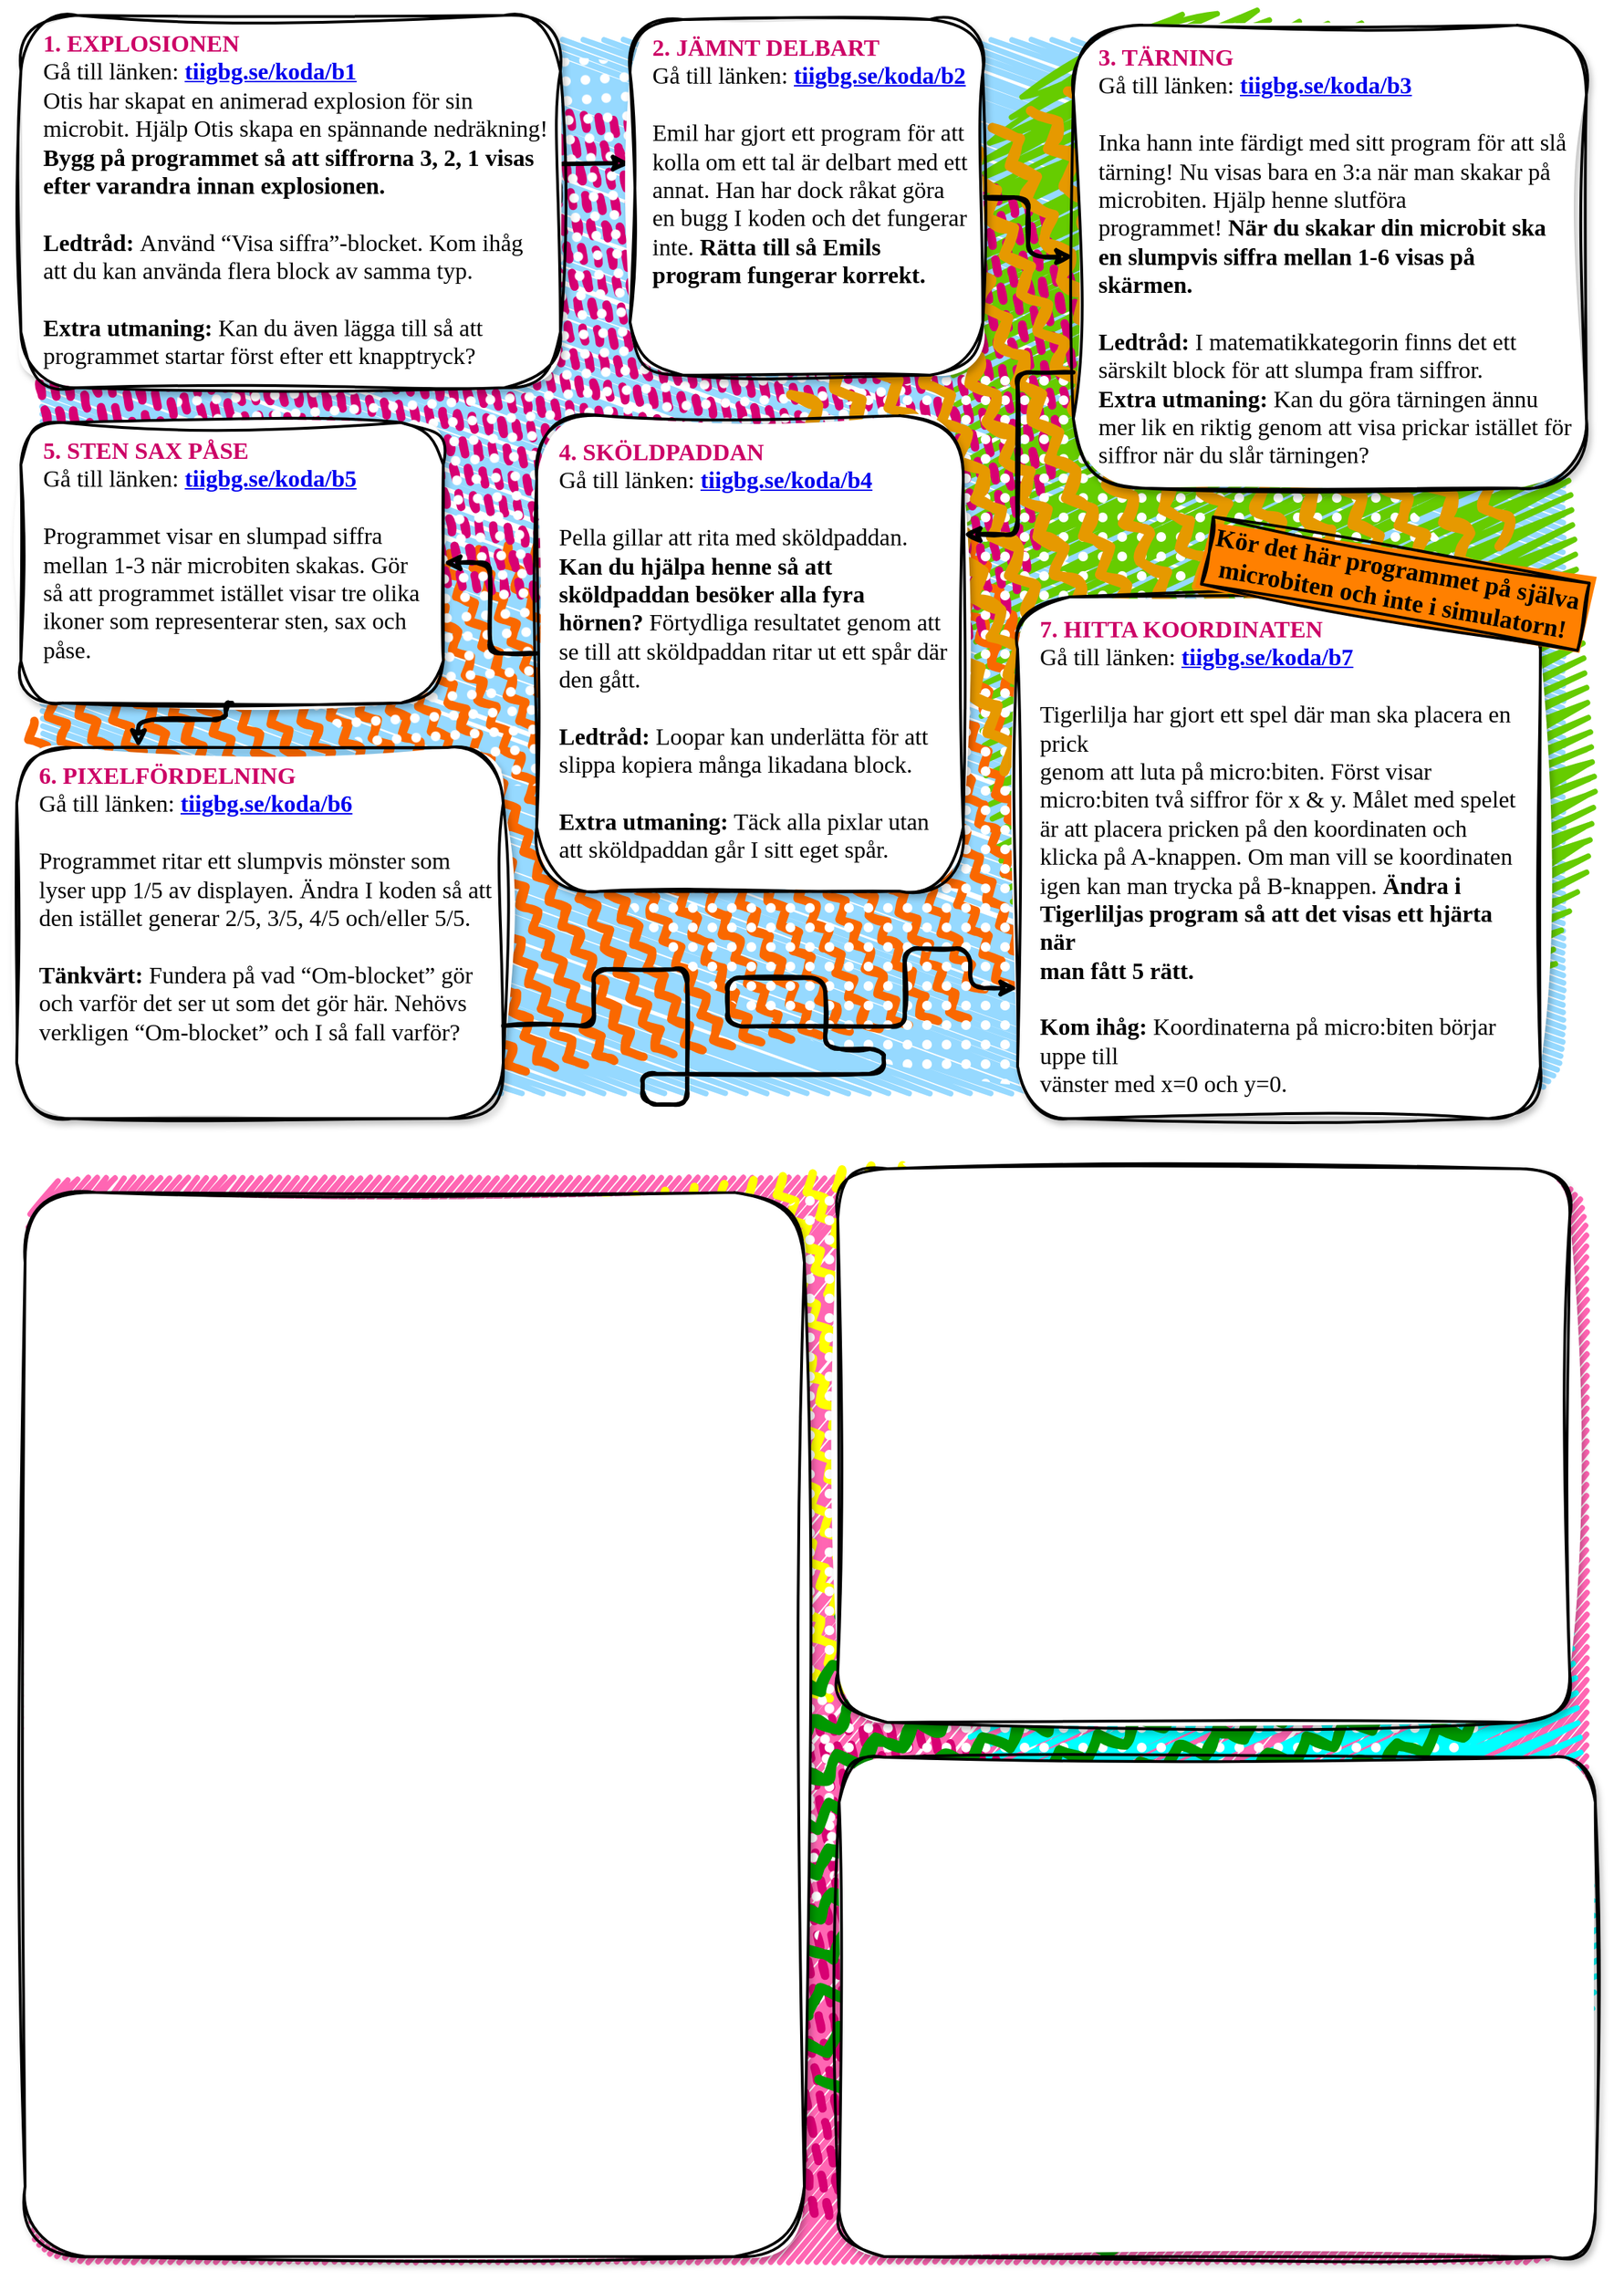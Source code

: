 <mxfile version="15.7.4" type="github">
  <diagram id="g1Ea1sE99UokIJiuxwNI" name="Page-1">
    <mxGraphModel dx="1477" dy="1102" grid="0" gridSize="10" guides="1" tooltips="1" connect="1" arrows="1" fold="1" page="1" pageScale="1" pageWidth="1169" pageHeight="827" background="none" math="0" shadow="0">
      <root>
        <mxCell id="0" />
        <mxCell id="3xRHyhHIbvwl35EICh01-24" value="background" style="locked=1;" parent="0" />
        <mxCell id="3xRHyhHIbvwl35EICh01-26" value="" style="rounded=1;whiteSpace=wrap;html=1;strokeWidth=2;fillWeight=4;hachureGap=5;hachureAngle=70;fillColor=#96D9FF;sketch=1;shadow=0;align=left;glass=0;fillStyle=hachure;comic=0;fixDash=0;labelPadding=0;fontFamily=Itim;fontSource=https%3A%2F%2Ffonts.googleapis.com%2Fcss%3Ffamily%3DItim;fontStyle=1;verticalAlign=top;spacingLeft=8;jiggle=2;disableMultiStroke=0;disableMultiStrokeFill=0;simplification=0;arcSize=5;movable=1;resizable=1;rotatable=1;deletable=1;editable=1;connectable=1;strokeColor=none;" parent="3xRHyhHIbvwl35EICh01-24" vertex="1">
          <mxGeometry x="33" y="39" width="1092" height="755" as="geometry" />
        </mxCell>
        <mxCell id="3xRHyhHIbvwl35EICh01-27" value="" style="rounded=1;whiteSpace=wrap;html=1;strokeWidth=2;fillWeight=4;hachureGap=10;hachureAngle=20;fillColor=#66CC00;sketch=1;shadow=0;align=left;glass=0;fillStyle=zigzag;comic=0;fixDash=0;labelPadding=0;fontFamily=Itim;fontSource=https%3A%2F%2Ffonts.googleapis.com%2Fcss%3Ffamily%3DItim;fontStyle=1;verticalAlign=top;spacingLeft=8;jiggle=6;disableMultiStroke=0;disableMultiStrokeFill=0;simplification=0;arcSize=50;strokeColor=none;fontColor=#ffffff;direction=south;rotation=-185;" parent="3xRHyhHIbvwl35EICh01-24" vertex="1">
          <mxGeometry x="699.88" y="27.22" width="435.57" height="750.54" as="geometry" />
        </mxCell>
        <mxCell id="3xRHyhHIbvwl35EICh01-28" value="" style="rounded=1;whiteSpace=wrap;html=1;strokeWidth=2;fillWeight=6;hachureGap=10;hachureAngle=20;fillColor=#fa6800;sketch=1;shadow=0;align=left;glass=0;fillStyle=zigzag-line;comic=0;fixDash=0;labelPadding=0;fontFamily=Itim;fontSource=https%3A%2F%2Ffonts.googleapis.com%2Fcss%3Ffamily%3DItim;fontStyle=1;verticalAlign=top;spacingLeft=8;jiggle=2;disableMultiStroke=0;disableMultiStrokeFill=0;simplification=0;arcSize=35;strokeColor=none;fontColor=#000000;direction=south;rotation=-97;" parent="3xRHyhHIbvwl35EICh01-24" vertex="1">
          <mxGeometry x="208.48" y="213.92" width="374.29" height="742.01" as="geometry" />
        </mxCell>
        <mxCell id="3xRHyhHIbvwl35EICh01-29" value="" style="rounded=1;whiteSpace=wrap;html=1;strokeWidth=2;fillWeight=6;hachureGap=10;hachureAngle=20;fillColor=#d80073;sketch=1;shadow=0;align=left;glass=0;fillStyle=dashed;comic=0;fixDash=0;labelPadding=0;fontFamily=Itim;fontSource=https%3A%2F%2Ffonts.googleapis.com%2Fcss%3Ffamily%3DItim;fontStyle=1;verticalAlign=top;spacingLeft=8;jiggle=2;disableMultiStroke=0;disableMultiStrokeFill=0;simplification=0;arcSize=35;strokeColor=none;fontColor=#ffffff;direction=south;rotation=-81;" parent="3xRHyhHIbvwl35EICh01-24" vertex="1">
          <mxGeometry x="216.77" y="-105.16" width="372.4" height="737.45" as="geometry" />
        </mxCell>
        <mxCell id="nV6lGtGCFat5JLpOnvdh-3" value="" style="ellipse;whiteSpace=wrap;html=1;strokeWidth=2;fillWeight=4;hachureGap=15;fillColor=default;fillStyle=dots;sketch=1;rounded=1;shadow=0;glass=0;labelBackgroundColor=#FFFFFF;labelBorderColor=none;hachureAngle=20;jiggle=3;disableMultiStroke=0;disableMultiStrokeFill=0;curveFitting=0.95;simplification=0;sketchStyle=rough;fontFamily=Itim;fontSource=https%3A%2F%2Ffonts.googleapis.com%2Fcss%3Ffamily%3DItim;fontSize=17;fontColor=#004C99;strokeColor=none;" parent="3xRHyhHIbvwl35EICh01-24" vertex="1">
          <mxGeometry x="380" y="270" width="739" height="519" as="geometry" />
        </mxCell>
        <mxCell id="nV6lGtGCFat5JLpOnvdh-4" value="" style="ellipse;whiteSpace=wrap;html=1;strokeWidth=2;fillWeight=4;hachureGap=15;fillColor=default;fillStyle=dots;sketch=1;rounded=1;shadow=0;glass=0;labelBackgroundColor=#FFFFFF;labelBorderColor=none;hachureAngle=20;jiggle=3;disableMultiStroke=0;disableMultiStrokeFill=0;curveFitting=0.95;simplification=0;sketchStyle=rough;fontFamily=Itim;fontSource=https%3A%2F%2Ffonts.googleapis.com%2Fcss%3Ffamily%3DItim;fontSize=17;fontColor=#004C99;strokeColor=none;rotation=86;" parent="3xRHyhHIbvwl35EICh01-24" vertex="1">
          <mxGeometry x="109.13" y="53" width="573" height="519" as="geometry" />
        </mxCell>
        <mxCell id="nV6lGtGCFat5JLpOnvdh-5" value="" style="ellipse;whiteSpace=wrap;html=1;strokeWidth=2;fillWeight=7;hachureGap=15;fillColor=#E69900;fillStyle=zigzag-line;sketch=1;rounded=1;shadow=0;glass=0;labelBackgroundColor=#FFFFFF;labelBorderColor=none;hachureAngle=20;jiggle=3;disableMultiStroke=0;disableMultiStrokeFill=0;curveFitting=0.95;simplification=0;sketchStyle=rough;fontFamily=Itim;fontSource=https%3A%2F%2Ffonts.googleapis.com%2Fcss%3Ffamily%3DItim;fontSize=17;fontColor=#004C99;strokeColor=none;rotation=86;direction=south;" parent="3xRHyhHIbvwl35EICh01-24" vertex="1">
          <mxGeometry x="577.46" y="38.13" width="505" height="572" as="geometry" />
        </mxCell>
        <mxCell id="1" value="spår 2" style="" parent="0" />
        <mxCell id="wfl3Rg0Rn2dCTV5lHboT-3" value="" style="edgeStyle=orthogonalEdgeStyle;orthogonalLoop=1;jettySize=auto;html=1;jumpStyle=none;sketch=1;rounded=1;strokeWidth=3;exitX=1;exitY=0.5;exitDx=0;exitDy=0;shadow=0;strokeColor=#000000;" parent="1" source="wfl3Rg0Rn2dCTV5lHboT-1" target="wfl3Rg0Rn2dCTV5lHboT-2" edge="1">
          <mxGeometry relative="1" as="geometry">
            <Array as="points">
              <mxPoint x="360" y="135" />
              <mxPoint x="360" y="125" />
            </Array>
          </mxGeometry>
        </mxCell>
        <mxCell id="wfl3Rg0Rn2dCTV5lHboT-1" value="&lt;div&gt;&lt;b&gt;&lt;font color=&quot;#cc0066&quot; style=&quot;background-color: rgb(255 , 255 , 255)&quot;&gt;1. EXPLOSIONEN&amp;nbsp;&lt;/font&gt;&lt;/b&gt;&lt;/div&gt;&lt;div&gt;Gå till länken:&amp;nbsp;&lt;font color=&quot;#004c99&quot;&gt;&lt;b&gt;&lt;a href=&quot;https://www.tiigbg.se/koda/b1&quot;&gt;tiigbg.se/koda/b1&lt;/a&gt;&lt;/b&gt;&lt;/font&gt;&lt;/div&gt;&lt;div&gt;Otis har skapat en animerad explosion för sin microbit. Hjälp Otis skapa en spännande nedräkning! &lt;b&gt;Bygg på programmet så att siffrorna 3, 2, 1 visas efter varandra innan explosionen.&amp;nbsp;&lt;/b&gt;&lt;/div&gt;&lt;div&gt;&amp;nbsp;&lt;/div&gt;&lt;div&gt;&lt;b&gt;Ledtråd:&amp;nbsp;&lt;/b&gt;Använd “Visa siffra”-blocket. Kom ihåg att du kan använda flera block av samma typ.&lt;/div&gt;&lt;div&gt;&amp;nbsp;&amp;nbsp;&lt;/div&gt;&lt;div&gt;&lt;b&gt;Extra utmaning:&amp;nbsp;&lt;/b&gt;Kan du även lägga till så att programmet startar först efter ett knapptryck?&amp;nbsp;&lt;/div&gt;" style="rounded=1;whiteSpace=wrap;strokeWidth=2;fillWeight=7;hachureGap=7;hachureAngle=40;sketch=1;glass=0;shadow=1;fillStyle=solid;align=left;comic=0;spacingLeft=6;verticalAlign=top;fontFamily=Itim;fontSource=https%3A%2F%2Ffonts.googleapis.com%2Fcss%3Ffamily%3DItim;fontStyle=0;jiggle=3;direction=east;portConstraint=none;connectable=1;strokeOpacity=100;fillOpacity=100;labelPadding=0;fixDash=0;container=0;simplification=0;disableMultiStroke=0;disableMultiStrokeFill=0;dashOffset=10;zigzagOffset=150;sketchStyle=rough;fontSize=17;strokeColor=default;fillColor=default;html=1;fontColor=default;noLabel=0;spacingTop=-4;spacing=10;labelBackgroundColor=none;labelBorderColor=none;curveFitting=0.95;dashGap=50;" parent="1" vertex="1">
          <mxGeometry x="19" y="19" width="387" height="267" as="geometry" />
        </mxCell>
        <mxCell id="wfl3Rg0Rn2dCTV5lHboT-5" value="" style="edgeStyle=orthogonalEdgeStyle;orthogonalLoop=1;jettySize=auto;html=1;elbow=vertical;jumpStyle=arc;strokeColor=#000000;endArrow=classic;strokeWidth=3;sketch=1;entryX=0;entryY=0.5;entryDx=0;entryDy=0;shadow=0;backgroundOutline=0;" parent="1" source="wfl3Rg0Rn2dCTV5lHboT-2" target="3xRHyhHIbvwl35EICh01-1" edge="1">
          <mxGeometry relative="1" as="geometry">
            <mxPoint x="840" y="100" as="targetPoint" />
          </mxGeometry>
        </mxCell>
        <mxCell id="wfl3Rg0Rn2dCTV5lHboT-2" value="&lt;div&gt;&lt;b&gt;&lt;font color=&quot;#cc0066&quot;&gt;2. JÄMNT DELBART&amp;nbsp;&lt;/font&gt;&lt;/b&gt;&lt;/div&gt;&lt;div&gt;Gå till länken: &lt;font color=&quot;#004c99&quot;&gt;&lt;b&gt;&lt;a href=&quot;https://www.tiigbg.se/koda/b2&quot;&gt;tiigbg.se/koda/b2&lt;/a&gt;&lt;/b&gt;&lt;/font&gt;&lt;/div&gt;&lt;div&gt;&lt;br&gt;&lt;/div&gt;&lt;div&gt;Emil har gjort ett program för att kolla om ett tal är delbart med ett annat. Han har dock råkat göra en bugg I koden och det fungerar inte. &lt;b&gt;Rätta till så Emils program fungerar korrekt.&amp;nbsp;&lt;/b&gt;&lt;/div&gt;" style="rounded=1;whiteSpace=wrap;html=1;strokeWidth=2;fillWeight=7;hachureGap=7;hachureAngle=40;sketch=1;shadow=1;align=left;glass=0;fillStyle=solid;comic=0;fixDash=0;labelPadding=0;fontFamily=Itim;fontSource=https%3A%2F%2Ffonts.googleapis.com%2Fcss%3Ffamily%3DItim;fontStyle=0;verticalAlign=top;spacingLeft=6;jiggle=3;disableMultiStroke=0;disableMultiStrokeFill=0;simplification=0;strokeColor=default;fillColor=default;sketchStyle=rough;direction=east;fontSize=17;spacing=10;spacingTop=-4;curveFitting=0.95;" parent="1" vertex="1">
          <mxGeometry x="456" y="22" width="253" height="255" as="geometry" />
        </mxCell>
        <UserObject label="&lt;div&gt;&lt;font color=&quot;#cc0066&quot;&gt;&lt;span style=&quot;background-color: rgb(255 , 255 , 255)&quot;&gt;&lt;b&gt;3. TÄRNING&amp;nbsp;&lt;/b&gt;&lt;/span&gt;&lt;/font&gt;&lt;/div&gt;&lt;div&gt;Gå till länken: &lt;b&gt;&lt;font color=&quot;#004c99&quot;&gt;&lt;a href=&quot;https://www.tiigbg.se/koda/b3&quot;&gt;tiigbg.se/koda/b3&lt;/a&gt;&lt;/font&gt;&lt;/b&gt;&lt;/div&gt;&lt;div&gt;&lt;br&gt;&lt;/div&gt;&lt;div&gt;&lt;div&gt;Inka hann inte färdigt med sitt program för att slå tärning! Nu visas bara en 3:a när man skakar på microbiten. Hjälp henne slutföra programmet!&amp;nbsp;&lt;b&gt;När du skakar din microbit ska en slumpvis siffra mellan 1-6 visas på skärmen.&amp;nbsp;&lt;/b&gt;&lt;/div&gt;&lt;div&gt;&amp;nbsp;&lt;/div&gt;&lt;div&gt;&lt;b&gt;Ledtråd:&lt;/b&gt;&amp;nbsp;I matematikkategorin finns det ett särskilt block för att slumpa fram siffror.&lt;/div&gt;&lt;div&gt;&lt;b&gt;Extra utmaning:&amp;nbsp;&lt;/b&gt;Kan du göra tärningen ännu mer lik en riktig genom att visa prickar istället för siffror när du slår tärningen?&amp;nbsp;&lt;/div&gt;&lt;/div&gt;" id="3xRHyhHIbvwl35EICh01-1">
          <mxCell style="rounded=1;whiteSpace=wrap;html=1;strokeWidth=2;fillWeight=7;hachureGap=7;hachureAngle=40;sketch=1;shadow=1;align=left;glass=0;fillStyle=solid;comic=0;fixDash=0;labelPadding=0;fontFamily=Itim;fontSource=https%3A%2F%2Ffonts.googleapis.com%2Fcss%3Ffamily%3DItim;fontStyle=0;verticalAlign=top;spacingLeft=8;jiggle=3;disableMultiStroke=0;disableMultiStrokeFill=0;simplification=0;strokeColor=default;fillColor=default;sketchStyle=rough;direction=east;fontSize=17;spacing=10;spacingTop=-1;curveFitting=0.95;" parent="1" vertex="1">
            <mxGeometry x="774" y="26" width="368" height="332" as="geometry" />
          </mxCell>
        </UserObject>
        <mxCell id="3xRHyhHIbvwl35EICh01-4" value="&lt;div&gt;&lt;font color=&quot;#cc0066&quot;&gt;&lt;b&gt;4. SKÖLDPADDAN&amp;nbsp;&lt;/b&gt;&lt;/font&gt;&lt;/div&gt;&lt;div&gt;Gå till länken: &lt;b&gt;&lt;font color=&quot;#004c99&quot;&gt;&lt;a href=&quot;https://www.tiigbg.se/koda/b4&quot;&gt;tiigbg.se/koda/b4&lt;/a&gt;&lt;/font&gt;&lt;/b&gt;&lt;/div&gt;&lt;div&gt;&lt;br&gt;&lt;/div&gt;&lt;div&gt;Pella gillar att rita med sköldpaddan. &lt;b&gt;Kan du hjälpa henne så att sköldpaddan besöker alla fyra hörnen? &lt;/b&gt;Förtydliga resultatet genom att se till att sköldpaddan ritar ut ett spår där den gått.&amp;nbsp;&lt;/div&gt;&lt;div&gt;&lt;br&gt;&lt;/div&gt;&lt;div&gt;&lt;b&gt;Ledtråd:&lt;/b&gt; Loopar kan underlätta för att slippa kopiera många likadana block.&lt;/div&gt;&lt;div&gt;&lt;br&gt;&lt;/div&gt;&lt;div&gt;&lt;b&gt;Extra utmaning:&lt;/b&gt; Täck alla pixlar utan att sköldpaddan går I sitt eget spår.&lt;font color=&quot;#cc0066&quot;&gt;&lt;b&gt;&amp;nbsp;&lt;/b&gt;&lt;/font&gt;&lt;/div&gt;" style="rounded=1;whiteSpace=wrap;html=1;strokeWidth=2;fillWeight=7;hachureGap=7;hachureAngle=40;sketch=1;shadow=1;align=left;glass=0;fillStyle=solid;comic=0;fixDash=0;labelPadding=0;fontFamily=Itim;fontSource=https%3A%2F%2Ffonts.googleapis.com%2Fcss%3Ffamily%3DItim;fontStyle=0;verticalAlign=top;spacingLeft=6;jiggle=3;disableMultiStroke=0;disableMultiStrokeFill=0;simplification=0;strokeColor=default;fillColor=default;sketchStyle=rough;direction=east;fontSize=17;spacing=10;spacingTop=2;curveFitting=0.95;" parent="1" vertex="1">
          <mxGeometry x="389" y="306" width="306" height="341" as="geometry" />
        </mxCell>
        <mxCell id="3xRHyhHIbvwl35EICh01-6" value="&lt;div&gt;&lt;b&gt;&lt;font color=&quot;#cc0066&quot;&gt;5&lt;/font&gt;&lt;/b&gt;&lt;b&gt;&lt;font color=&quot;#cc0066&quot;&gt;. STEN SAX PÅSE&lt;/font&gt;&lt;/b&gt;&lt;/div&gt;&lt;div&gt;Gå till länken:&amp;nbsp;&lt;b&gt;&lt;font color=&quot;#004c99&quot;&gt;&lt;a href=&quot;https://www.tiigbg.se/koda/b5&quot;&gt;tiigbg.se/koda/b5&lt;/a&gt;&lt;/font&gt;&lt;/b&gt;&lt;/div&gt;&lt;div&gt;&lt;b&gt;&lt;font color=&quot;#004c99&quot;&gt;&lt;br&gt;&lt;/font&gt;&lt;/b&gt;&lt;/div&gt;&lt;div&gt;Programmet visar en slumpad siffra mellan 1-3 när microbiten skakas. Gör så att programmet istället visar tre olika ikoner som representerar sten, sax och påse.&amp;nbsp;&lt;/div&gt;" style="rounded=1;whiteSpace=wrap;html=1;strokeWidth=2;fillWeight=7;hachureGap=7;hachureAngle=40;sketch=1;shadow=1;align=left;glass=0;fillStyle=solid;comic=0;fixDash=0;labelPadding=0;fontFamily=Itim;fontSource=https%3A%2F%2Ffonts.googleapis.com%2Fcss%3Ffamily%3DItim;fontStyle=0;verticalAlign=top;spacingLeft=6;jiggle=3;disableMultiStroke=0;disableMultiStrokeFill=0;simplification=0;strokeColor=default;fillColor=default;sketchStyle=rough;direction=east;fontSize=17;spacing=10;spacingTop=-4;curveFitting=0.95;" parent="1" vertex="1">
          <mxGeometry x="19" y="311" width="303" height="201" as="geometry" />
        </mxCell>
        <mxCell id="3xRHyhHIbvwl35EICh01-7" value="" style="edgeStyle=orthogonalEdgeStyle;orthogonalLoop=1;jettySize=auto;html=1;elbow=vertical;jumpStyle=arc;strokeColor=#000000;endArrow=classic;strokeWidth=3;sketch=1;shadow=0;" parent="1" source="3xRHyhHIbvwl35EICh01-4" target="3xRHyhHIbvwl35EICh01-6" edge="1">
          <mxGeometry relative="1" as="geometry">
            <mxPoint x="550" y="420" as="sourcePoint" />
            <mxPoint x="530" y="565" as="targetPoint" />
          </mxGeometry>
        </mxCell>
        <mxCell id="3xRHyhHIbvwl35EICh01-8" value="&lt;div&gt;&lt;font color=&quot;#cc0066&quot;&gt;&lt;b&gt;6. PIXELFÖRDELNING&amp;nbsp;&lt;/b&gt;&lt;/font&gt;&lt;/div&gt;&lt;div&gt;Gå till länken: &lt;b&gt;&lt;font color=&quot;#004c99&quot;&gt;&lt;a href=&quot;https://www.tiigbg.se/koda/b6&quot;&gt;tiigbg.se/koda/b6&lt;/a&gt;&lt;/font&gt;&lt;/b&gt;&lt;/div&gt;&lt;div&gt;&lt;b&gt;&lt;font color=&quot;#004c99&quot;&gt;&lt;br&gt;&lt;/font&gt;&lt;/b&gt;&lt;/div&gt;&lt;div&gt;Programmet ritar ett slumpvis mönster som lyser upp 1/5 av displayen. Ändra I koden så att den istället generar 2/5, 3/5, 4/5 och/eller 5/5.&amp;nbsp;&lt;/div&gt;&lt;div&gt;&amp;nbsp;&lt;/div&gt;&lt;div&gt;&lt;b&gt;Tänkvärt:&lt;/b&gt; Fundera på vad “Om-blocket” gör och varför det ser ut som det gör här. Nehövs verkligen “Om-blocket” och I så fall varför?&amp;nbsp;&lt;/div&gt;" style="rounded=1;whiteSpace=wrap;html=1;strokeWidth=2;fillWeight=7;hachureGap=7;hachureAngle=40;sketch=1;shadow=1;align=left;glass=0;fillStyle=solid;comic=0;fixDash=0;labelPadding=0;fontFamily=Itim;fontSource=https%3A%2F%2Ffonts.googleapis.com%2Fcss%3Ffamily%3DItim;fontStyle=0;verticalAlign=top;spacingLeft=6;jiggle=3;disableMultiStroke=0;disableMultiStrokeFill=0;simplification=0;strokeColor=default;fillColor=default;sketchStyle=rough;direction=east;fontSize=17;spacing=10;spacingTop=-4;curveFitting=0.95;" parent="1" vertex="1">
          <mxGeometry x="16" y="544" width="349" height="266" as="geometry" />
        </mxCell>
        <mxCell id="3xRHyhHIbvwl35EICh01-10" value="&lt;div&gt;&lt;font color=&quot;#cc0066&quot;&gt;&lt;b&gt;7. HITTA KOORDINATEN&amp;nbsp;&lt;/b&gt;&lt;/font&gt;&lt;/div&gt;&lt;div&gt;Gå till länken: &lt;b&gt;&lt;font color=&quot;#004c99&quot;&gt;&lt;a href=&quot;https://www.tiigbg.se/koda/b7&quot;&gt;tiigbg.se/koda/b7&lt;/a&gt;&lt;/font&gt;&lt;/b&gt;&lt;/div&gt;&lt;div&gt;&lt;b&gt;&lt;font color=&quot;#004c99&quot;&gt;&lt;br&gt;&lt;/font&gt;&lt;/b&gt;&lt;/div&gt;&lt;div&gt;Tigerlilja har gjort ett spel där man ska placera en prick&amp;nbsp;&lt;/div&gt;&lt;div&gt;genom att luta på micro:biten. Först visar micro:biten två&amp;nbsp;&lt;span&gt;siffror för x &amp;amp; y. Målet med spelet är att placera pricken på&amp;nbsp;&lt;/span&gt;&lt;span&gt;den koordinaten och klicka på A-knappen. Om man vill se&amp;nbsp;&lt;/span&gt;&lt;span&gt;koordinaten igen kan man trycka på B-knappen.&amp;nbsp;&lt;/span&gt;&lt;span&gt;&lt;b&gt;Ändra i Tigerliljas program så att det visas ett hjärta när&amp;nbsp;&lt;/b&gt;&lt;/span&gt;&lt;/div&gt;&lt;div&gt;&lt;b&gt;man fått 5 rätt.&amp;nbsp;&lt;/b&gt;&lt;/div&gt;&lt;div&gt;&amp;nbsp;&lt;/div&gt;&lt;div&gt;&lt;b&gt;Kom ihåg: &lt;/b&gt;Koordinaterna på micro:biten börjar uppe till&amp;nbsp;&lt;/div&gt;&lt;div&gt;vänster med x=0 och y=0.&amp;nbsp;&lt;/div&gt;" style="rounded=1;whiteSpace=wrap;html=1;strokeWidth=2;fillWeight=7;hachureGap=7;hachureAngle=40;sketch=1;shadow=1;align=left;glass=0;fillStyle=solid;comic=0;fixDash=0;labelPadding=0;fontFamily=Itim;fontSource=https%3A%2F%2Ffonts.googleapis.com%2Fcss%3Ffamily%3DItim;fontStyle=0;verticalAlign=top;spacingLeft=6;jiggle=3;disableMultiStroke=0;disableMultiStrokeFill=0;simplification=0;strokeColor=default;fillColor=default;sketchStyle=rough;direction=east;fontSize=17;spacing=10;spacingTop=-1;curveFitting=0.95;arcSize=10;" parent="1" vertex="1">
          <mxGeometry x="734" y="436" width="375" height="374" as="geometry" />
        </mxCell>
        <mxCell id="3xRHyhHIbvwl35EICh01-13" value="" style="edgeStyle=orthogonalEdgeStyle;orthogonalLoop=1;jettySize=auto;html=1;elbow=vertical;jumpStyle=arc;strokeColor=#000000;endArrow=classic;strokeWidth=3;sketch=1;exitX=1;exitY=0.75;exitDx=0;exitDy=0;shadow=0;entryX=0;entryY=0.75;entryDx=0;entryDy=0;" parent="1" source="3xRHyhHIbvwl35EICh01-8" target="3xRHyhHIbvwl35EICh01-10" edge="1">
          <mxGeometry relative="1" as="geometry">
            <mxPoint x="780" y="630" as="sourcePoint" />
            <mxPoint x="720" y="710" as="targetPoint" />
            <Array as="points">
              <mxPoint x="430" y="744" />
              <mxPoint x="430" y="703" />
              <mxPoint x="497" y="703" />
              <mxPoint x="497" y="800" />
              <mxPoint x="465" y="800" />
              <mxPoint x="465" y="778" />
              <mxPoint x="638" y="778" />
              <mxPoint x="638" y="760" />
              <mxPoint x="596" y="760" />
              <mxPoint x="596" y="709" />
              <mxPoint x="526" y="709" />
              <mxPoint x="526" y="744" />
              <mxPoint x="653" y="744" />
              <mxPoint x="653" y="688" />
              <mxPoint x="700" y="688" />
              <mxPoint x="700" y="717" />
            </Array>
          </mxGeometry>
        </mxCell>
        <mxCell id="3xRHyhHIbvwl35EICh01-22" value="" style="edgeStyle=orthogonalEdgeStyle;orthogonalLoop=1;jettySize=auto;html=1;elbow=vertical;jumpStyle=arc;strokeColor=#000000;endArrow=classic;strokeWidth=3;sketch=1;entryX=1;entryY=0.25;entryDx=0;entryDy=0;shadow=0;exitX=0;exitY=0.75;exitDx=0;exitDy=0;" parent="1" source="3xRHyhHIbvwl35EICh01-1" target="3xRHyhHIbvwl35EICh01-4" edge="1">
          <mxGeometry relative="1" as="geometry">
            <mxPoint x="818" y="254" as="sourcePoint" />
            <mxPoint x="860" y="435" as="targetPoint" />
            <Array as="points">
              <mxPoint x="734" y="275" />
              <mxPoint x="734" y="391" />
            </Array>
          </mxGeometry>
        </mxCell>
        <mxCell id="3xRHyhHIbvwl35EICh01-31" value="" style="edgeStyle=orthogonalEdgeStyle;orthogonalLoop=1;jettySize=auto;html=1;elbow=vertical;jumpStyle=arc;strokeColor=#000000;endArrow=classic;strokeWidth=3;sketch=1;shadow=0;exitX=0.5;exitY=1;exitDx=0;exitDy=0;entryX=0.25;entryY=0;entryDx=0;entryDy=0;" parent="1" source="3xRHyhHIbvwl35EICh01-6" target="3xRHyhHIbvwl35EICh01-8" edge="1">
          <mxGeometry relative="1" as="geometry">
            <mxPoint x="217" y="689.5" as="sourcePoint" />
            <mxPoint x="162" y="544" as="targetPoint" />
            <Array as="points">
              <mxPoint x="166" y="512" />
              <mxPoint x="166" y="524" />
              <mxPoint x="103" y="524" />
            </Array>
          </mxGeometry>
        </mxCell>
        <mxCell id="nV6lGtGCFat5JLpOnvdh-22" value="&lt;span style=&quot;color: rgb(0 , 0 , 0) ; text-align: left ; font-size: 18px&quot;&gt;Kör det här programmet på själva microbiten och inte i simulatorn!&lt;/span&gt;" style="rounded=0;whiteSpace=wrap;html=1;strokeWidth=2;fillWeight=8;hachureGap=8;hachureAngle=45;fillColor=#FF8000;sketch=1;shadow=0;glass=0;labelBackgroundColor=none;labelBorderColor=none;jiggle=3;disableMultiStroke=0;disableMultiStrokeFill=0;fillStyle=solid;curveFitting=0.95;simplification=0;sketchStyle=rough;fontFamily=Itim;fontSource=https%3A%2F%2Ffonts.googleapis.com%2Fcss%3Ffamily%3DItim;fontSize=18;fontColor=#004C99;fontStyle=1;rotation=10.0;" parent="1" vertex="1">
          <mxGeometry x="868" y="402" width="274" height="49" as="geometry" />
        </mxCell>
        <mxCell id="nV6lGtGCFat5JLpOnvdh-6" value="spår 1" style="" parent="0" visible="0" />
        <mxCell id="nV6lGtGCFat5JLpOnvdh-7" value="" style="edgeStyle=orthogonalEdgeStyle;orthogonalLoop=1;jettySize=auto;html=1;jumpStyle=none;sketch=1;rounded=1;strokeWidth=3;exitX=1;exitY=0.5;exitDx=0;exitDy=0;shadow=0;strokeColor=#000000;" parent="nV6lGtGCFat5JLpOnvdh-6" source="nV6lGtGCFat5JLpOnvdh-8" target="nV6lGtGCFat5JLpOnvdh-10" edge="1">
          <mxGeometry relative="1" as="geometry">
            <Array as="points">
              <mxPoint x="360" y="135" />
              <mxPoint x="360" y="125" />
            </Array>
          </mxGeometry>
        </mxCell>
        <UserObject label="&lt;b style=&quot;background-color: rgb(255 , 255 , 255) ; font-size: 17px&quot;&gt;&lt;font color=&quot;#cc0066&quot; style=&quot;font-size: 17px&quot;&gt;1. PIXELFÖRDELNING&lt;/font&gt;&lt;br style=&quot;font-size: 17px&quot;&gt;&lt;/b&gt;Gå till länken: &lt;font color=&quot;#004c99&quot; style=&quot;font-size: 17px&quot;&gt;&lt;b style=&quot;font-size: 17px&quot;&gt;&lt;a href=&quot;https://www.tiigbg.se/koda/a1&quot;&gt;tiigbg.se/koda/a1&lt;/a&gt;&lt;/b&gt;&lt;/font&gt;&lt;br style=&quot;font-size: 17px&quot;&gt;&lt;br style=&quot;font-size: 17px&quot;&gt;Lotass har gjort det här programmet för att lysa upp 3/5 av pixlarna. &lt;b&gt;Ändra programmet så att det istället visar 4/5.&lt;/b&gt;&lt;br style=&quot;font-size: 17px&quot;&gt;&lt;br style=&quot;font-size: 17px&quot;&gt;&lt;b style=&quot;font-size: 17px&quot;&gt;Extra utmaningar:&lt;br style=&quot;font-size: 17px&quot;&gt;&lt;/b&gt;Kan du göra så att programmet växlar mellan:&lt;br style=&quot;font-size: 17px&quot;&gt;-&amp;nbsp;&lt;span style=&quot;font-size: 17px&quot;&gt;Olika lösningar av samma fördelning?&amp;nbsp;&lt;/span&gt;&lt;div style=&quot;font-size: 17px&quot;&gt;- 1/5, 2/5, 3/5, 4/5 och 1?&amp;nbsp;&lt;/div&gt;&lt;div style=&quot;font-size: 17px&quot;&gt;- Lösningar när man trycker på knapparna?&amp;nbsp;&amp;nbsp;&lt;/div&gt;" id="nV6lGtGCFat5JLpOnvdh-8">
          <mxCell style="rounded=1;whiteSpace=wrap;strokeWidth=2;fillWeight=7;hachureGap=7;hachureAngle=40;sketch=1;glass=0;shadow=1;fillStyle=solid;align=left;comic=0;spacingLeft=6;verticalAlign=top;fontFamily=Itim;fontSource=https%3A%2F%2Ffonts.googleapis.com%2Fcss%3Ffamily%3DItim;fontStyle=0;jiggle=3;direction=east;portConstraint=none;connectable=1;strokeOpacity=100;fillOpacity=100;labelPadding=0;fixDash=0;container=0;simplification=0;disableMultiStroke=0;disableMultiStrokeFill=0;dashOffset=10;zigzagOffset=150;sketchStyle=rough;fontSize=17;strokeColor=default;fillColor=default;html=1;fontColor=default;noLabel=0;spacingTop=-4;spacing=10;labelBackgroundColor=none;labelBorderColor=none;curveFitting=0.95;dashGap=50;" parent="nV6lGtGCFat5JLpOnvdh-6" vertex="1">
            <mxGeometry x="19" y="18" width="358" height="280" as="geometry" />
          </mxCell>
        </UserObject>
        <mxCell id="nV6lGtGCFat5JLpOnvdh-9" value="" style="edgeStyle=orthogonalEdgeStyle;orthogonalLoop=1;jettySize=auto;html=1;elbow=vertical;jumpStyle=arc;strokeColor=#000000;endArrow=classic;strokeWidth=3;sketch=1;entryX=0;entryY=0.5;entryDx=0;entryDy=0;shadow=0;backgroundOutline=0;" parent="nV6lGtGCFat5JLpOnvdh-6" source="nV6lGtGCFat5JLpOnvdh-10" target="nV6lGtGCFat5JLpOnvdh-11" edge="1">
          <mxGeometry relative="1" as="geometry">
            <mxPoint x="840" y="100" as="targetPoint" />
          </mxGeometry>
        </mxCell>
        <mxCell id="nV6lGtGCFat5JLpOnvdh-10" value="&lt;div&gt;&lt;b&gt;&lt;font color=&quot;#cc0066&quot; style=&quot;background-color: rgb(255 , 255 , 255)&quot;&gt;2. GODISRÄKNAREN&lt;/font&gt;&lt;/b&gt;&lt;/div&gt;&lt;div&gt;Gå till länken: &lt;b&gt;&lt;font color=&quot;#004c99&quot;&gt;&lt;a href=&quot;https://www.tiigbg.se/koda/a2&quot;&gt;tiigbg.se/koda/a2&lt;/a&gt;&lt;/font&gt;&amp;nbsp;&lt;/b&gt;&lt;/div&gt;&lt;div&gt;&lt;b&gt;&lt;br&gt;&lt;/b&gt;&lt;/div&gt;&lt;div&gt;Marianne har gjort det här programmet för att räkna ut priset för ett visst antal kolagodis som kostar 6 kr styck. &lt;b&gt;Ändra hennes program så att du kan räkna ut priset på 10 st lakritsgodis. En lakritsgodis kostar 5 kr.&amp;nbsp;&lt;/b&gt;&lt;/div&gt;&lt;div&gt;&amp;nbsp;&lt;/div&gt;&lt;div&gt;&lt;b&gt;Extra utmaning: &lt;/b&gt;Kan du göra så att det också går att ändra priset per godis med en knapp?&amp;nbsp;&lt;/div&gt;" style="rounded=1;whiteSpace=wrap;html=1;strokeWidth=2;fillWeight=7;hachureGap=7;hachureAngle=40;sketch=1;shadow=1;align=left;glass=0;fillStyle=solid;comic=0;fixDash=0;labelPadding=0;fontFamily=Itim;fontSource=https%3A%2F%2Ffonts.googleapis.com%2Fcss%3Ffamily%3DItim;fontStyle=0;verticalAlign=top;spacingLeft=6;jiggle=3;disableMultiStroke=0;disableMultiStrokeFill=0;simplification=0;strokeColor=default;fillColor=default;sketchStyle=rough;direction=east;fontSize=17;spacing=10;spacingTop=-4;curveFitting=0.95;" parent="nV6lGtGCFat5JLpOnvdh-6" vertex="1">
          <mxGeometry x="407" y="31" width="370" height="255" as="geometry" />
        </mxCell>
        <UserObject label="&lt;div&gt;&lt;b&gt;&lt;font color=&quot;#cc0066&quot; style=&quot;background-color: rgb(255 , 255 , 255)&quot;&gt;3. EXPLOSIONEN&amp;nbsp;&lt;/font&gt;&lt;/b&gt;&lt;/div&gt;&lt;div&gt;Gå till länken: &lt;font color=&quot;#004c99&quot;&gt;&lt;b&gt;&lt;a href=&quot;https://www.tiigbg.se/koda/a3&quot;&gt;tiigbg.se/koda/a3&lt;/a&gt;&lt;/b&gt;&lt;/font&gt;&lt;/div&gt;&lt;div&gt;Otis har skapat en animerad explosion för sin microbit. Hjälp Otis skapa en spännande nedräkning! &lt;b&gt;Bygg på programmet så att siffrorna 3, 2, 1 visas efter varandra innan explosionen.&amp;nbsp;&lt;/b&gt;&lt;/div&gt;&lt;div&gt;&amp;nbsp;&lt;/div&gt;&lt;div&gt;&lt;b&gt;Ledtråd: &lt;/b&gt;Använd “Visa siffra”-blocket. Kom ihåg att du kan använda flera block av samma typ.&amp;nbsp;&amp;nbsp;&lt;/div&gt;&lt;div&gt;&lt;b&gt;Extra utmaning: &lt;/b&gt;Kan du även lägga till så att programmet startar först efter ett knapptryck?&amp;nbsp;&lt;/div&gt;" id="nV6lGtGCFat5JLpOnvdh-11">
          <mxCell style="rounded=1;whiteSpace=wrap;html=1;strokeWidth=2;fillWeight=7;hachureGap=7;hachureAngle=40;sketch=1;shadow=1;align=left;glass=0;fillStyle=solid;comic=0;fixDash=0;labelPadding=0;fontFamily=Itim;fontSource=https%3A%2F%2Ffonts.googleapis.com%2Fcss%3Ffamily%3DItim;fontStyle=0;verticalAlign=top;spacingLeft=6;jiggle=3;disableMultiStroke=0;disableMultiStrokeFill=0;simplification=0;strokeColor=default;fillColor=default;sketchStyle=rough;direction=east;fontSize=17;spacing=10;spacingTop=-4;curveFitting=0.95;" parent="nV6lGtGCFat5JLpOnvdh-6" vertex="1">
            <mxGeometry x="824" y="26" width="318" height="313" as="geometry" />
          </mxCell>
        </UserObject>
        <mxCell id="nV6lGtGCFat5JLpOnvdh-12" value="&lt;div&gt;&lt;b&gt;&lt;font color=&quot;#cc0066&quot; style=&quot;background-color: rgb(255 , 255 , 255)&quot;&gt;4. HUMÖRSBRICKAN&amp;nbsp;&lt;/font&gt;&lt;/b&gt;&lt;/div&gt;&lt;div&gt;Gå till länken: &lt;b&gt;&lt;font color=&quot;#004c99&quot;&gt;&lt;a href=&quot;https://www.tiigbg.se/koda/a4&quot;&gt;tiigbg.se/koda/a4&lt;/a&gt;&lt;/font&gt;&lt;/b&gt;&lt;/div&gt;&lt;div&gt;&lt;b&gt;&lt;font color=&quot;#004c99&quot;&gt;&lt;br&gt;&lt;/font&gt;&lt;/b&gt;&lt;/div&gt;&lt;div&gt;Använd “input”-blocken för att bygga en humörsbricka. &lt;b&gt;Knapp A ska göra att displayen visar en glad smiley. Knapp B ska göra att en ledsen smiley visas.&amp;nbsp;&lt;/b&gt;&lt;/div&gt;&lt;div&gt;&amp;nbsp;&lt;/div&gt;&lt;div&gt;&lt;b&gt;Ledtråd: &lt;/b&gt;Det går att rita egna smileys med det blå “show led”-blocket eller använda “visa ikon” och bläddra fram till den smiley du vill ha.&amp;nbsp;&lt;/div&gt;&lt;div&gt;&lt;b&gt;Extra utmaning: &lt;/b&gt;Kan du ändra på en av smileysarna? Går det att ha fler än två olika smileys att visa I sitt program?&amp;nbsp;&lt;/div&gt;" style="rounded=1;whiteSpace=wrap;html=1;strokeWidth=2;fillWeight=7;hachureGap=7;hachureAngle=40;sketch=1;shadow=1;align=left;glass=0;fillStyle=solid;comic=0;fixDash=0;labelPadding=0;fontFamily=Itim;fontSource=https%3A%2F%2Ffonts.googleapis.com%2Fcss%3Ffamily%3DItim;fontStyle=0;verticalAlign=top;spacingLeft=6;jiggle=3;disableMultiStroke=0;disableMultiStrokeFill=0;simplification=0;strokeColor=default;fillColor=default;sketchStyle=rough;direction=east;fontSize=17;spacing=10;spacingTop=-4;curveFitting=0.95;" parent="nV6lGtGCFat5JLpOnvdh-6" vertex="1">
          <mxGeometry x="433" y="303" width="270" height="386" as="geometry" />
        </mxCell>
        <mxCell id="nV6lGtGCFat5JLpOnvdh-13" value="&lt;div&gt;&lt;b&gt;&lt;font color=&quot;#cc0066&quot; style=&quot;background-color: rgb(255 , 255 , 255)&quot;&gt;5. KLICKRÄKNAREN&amp;nbsp;&lt;/font&gt;&lt;/b&gt;&lt;/div&gt;&lt;div&gt;Gå till länken: &lt;b&gt;&lt;font color=&quot;#004c99&quot;&gt;&lt;a href=&quot;https://www.tiigbg.se/koda/a5&quot;&gt;tiigbg.se/koda/a5&lt;/a&gt;&amp;nbsp;&lt;/font&gt;&lt;/b&gt;&lt;/div&gt;&lt;div&gt;&lt;br&gt;&lt;/div&gt;&lt;div&gt;Efraim började skapa ett program för att räkna klasskamrater, men han blev inte färdig. &lt;b&gt;Färdigställ hans program så att siffran på skärmen minskar respektive ökar när man klickar på knapparna A och B.&lt;/b&gt;&amp;nbsp;&lt;/div&gt;" style="rounded=1;whiteSpace=wrap;html=1;strokeWidth=2;fillWeight=7;hachureGap=7;hachureAngle=40;sketch=1;shadow=1;align=left;glass=0;fillStyle=solid;comic=0;fixDash=0;labelPadding=0;fontFamily=Itim;fontSource=https%3A%2F%2Ffonts.googleapis.com%2Fcss%3Ffamily%3DItim;fontStyle=0;verticalAlign=top;spacingLeft=6;jiggle=3;disableMultiStroke=0;disableMultiStrokeFill=0;simplification=0;strokeColor=default;fillColor=default;sketchStyle=rough;direction=east;fontSize=17;spacing=10;spacingTop=-4;curveFitting=0.95;" parent="nV6lGtGCFat5JLpOnvdh-6" vertex="1">
          <mxGeometry x="18" y="308" width="343" height="184" as="geometry" />
        </mxCell>
        <mxCell id="nV6lGtGCFat5JLpOnvdh-14" value="" style="edgeStyle=orthogonalEdgeStyle;orthogonalLoop=1;jettySize=auto;html=1;elbow=vertical;jumpStyle=arc;strokeColor=#000000;endArrow=classic;strokeWidth=3;sketch=1;shadow=0;exitX=0;exitY=0.25;exitDx=0;exitDy=0;entryX=1;entryY=0.25;entryDx=0;entryDy=0;" parent="nV6lGtGCFat5JLpOnvdh-6" source="nV6lGtGCFat5JLpOnvdh-12" target="nV6lGtGCFat5JLpOnvdh-13" edge="1">
          <mxGeometry relative="1" as="geometry">
            <mxPoint x="550" y="420" as="sourcePoint" />
            <mxPoint x="530" y="565" as="targetPoint" />
            <Array as="points">
              <mxPoint x="398" y="407" />
              <mxPoint x="398" y="357" />
            </Array>
          </mxGeometry>
        </mxCell>
        <mxCell id="nV6lGtGCFat5JLpOnvdh-15" value="&lt;div&gt;&lt;b&gt;&lt;font color=&quot;#cc0066&quot;&gt;6. TÄRNING&amp;nbsp;&lt;/font&gt;&lt;/b&gt;&lt;/div&gt;&lt;div&gt;Gå till länken: &lt;b&gt;&lt;font color=&quot;#004c99&quot;&gt;&lt;a href=&quot;https://www.tiigbg.se/koda/a6&quot;&gt;tiigbg.se/koda/a6&lt;/a&gt;&lt;/font&gt;&lt;/b&gt;&lt;/div&gt;&lt;div&gt;&lt;br&gt;&lt;/div&gt;&lt;div&gt;&lt;div&gt;Inka hann inte färdigt med sitt program för att slå tärning! Nu visas bara en 3:a när man skakar på microbiten. Hjälp henne slutföra programmet! &lt;b&gt;När du skakar din microbit ska en slumpvis siffra mellan 1-6 visas på skärmen.&amp;nbsp;&lt;/b&gt;&lt;/div&gt;&lt;div&gt;&amp;nbsp;&lt;/div&gt;&lt;div&gt;&lt;b&gt;Ledtråd:&lt;/b&gt; I matematikkategorin finns det ett särskilt block för att slumpa fram siffror.&lt;/div&gt;&lt;div&gt;&lt;b&gt;Extra utmaning: &lt;/b&gt;Kan du göra tärningen ännu mer lik en riktig genom att visa prickar istället för siffror när du slår tärningen?&amp;nbsp;&lt;/div&gt;&lt;/div&gt;" style="rounded=1;whiteSpace=wrap;html=1;strokeWidth=2;fillWeight=7;hachureGap=7;hachureAngle=40;sketch=1;shadow=1;align=left;glass=0;fillStyle=solid;comic=0;fixDash=0;labelPadding=0;fontFamily=Itim;fontSource=https%3A%2F%2Ffonts.googleapis.com%2Fcss%3Ffamily%3DItim;fontStyle=0;verticalAlign=top;spacingLeft=6;jiggle=3;disableMultiStroke=0;disableMultiStrokeFill=0;simplification=0;strokeColor=default;fillColor=default;sketchStyle=rough;direction=east;fontSize=17;spacing=10;spacingTop=-4;curveFitting=0.95;" parent="nV6lGtGCFat5JLpOnvdh-6" vertex="1">
          <mxGeometry x="15" y="502" width="402" height="309" as="geometry" />
        </mxCell>
        <mxCell id="nV6lGtGCFat5JLpOnvdh-16" value="&lt;div&gt;&lt;font color=&quot;#cc0066&quot;&gt;&lt;b&gt;7. SKÖLDPADDAN&amp;nbsp;&lt;/b&gt;&lt;/font&gt;&lt;/div&gt;&lt;div&gt;Gå till länken: &lt;b&gt;&lt;font color=&quot;#004c99&quot;&gt;&lt;a href=&quot;https://www.tiigbg.se/koda/a7&quot;&gt;tiigbg.se/koda/a7&lt;/a&gt;&lt;/font&gt;&lt;/b&gt;&lt;/div&gt;&lt;div&gt;&lt;b&gt;&lt;font color=&quot;#004c99&quot;&gt;&lt;br&gt;&lt;/font&gt;&lt;/b&gt;&lt;/div&gt;&lt;div&gt;Pella gillar att rita med sköldpaddan. &lt;b&gt;Kan du hjälpa henne så att sköldpaddan besöker alla fyra hörnen? &lt;/b&gt;Förtydliga resultatet genom att se till att sköldpaddan ritar ut ett spår där den gått.&amp;nbsp;&lt;/div&gt;&lt;div&gt;&lt;b&gt;Ledtråd:&lt;/b&gt; Loopar kan underlätta för att slippa kopiera många likadana block.&lt;/div&gt;&lt;div&gt;&lt;br&gt;&lt;/div&gt;&lt;div&gt;&lt;b&gt;Extra utmaning:&lt;/b&gt; Täck alla pixlar &lt;b&gt;utan&lt;/b&gt; att sköldpaddan går I sitt eget spår.&amp;nbsp;&lt;/div&gt;" style="rounded=1;whiteSpace=wrap;html=1;strokeWidth=2;fillWeight=7;hachureGap=7;hachureAngle=40;sketch=1;shadow=1;align=left;glass=0;fillStyle=solid;comic=0;fixDash=0;labelPadding=0;fontFamily=Itim;fontSource=https%3A%2F%2Ffonts.googleapis.com%2Fcss%3Ffamily%3DItim;fontStyle=0;verticalAlign=top;spacingLeft=6;jiggle=3;disableMultiStroke=0;disableMultiStrokeFill=0;simplification=0;strokeColor=default;fillColor=default;sketchStyle=rough;direction=east;fontSize=17;spacing=10;spacingTop=-4;curveFitting=0.95;" parent="nV6lGtGCFat5JLpOnvdh-6" vertex="1">
          <mxGeometry x="715" y="538" width="431" height="268" as="geometry" />
        </mxCell>
        <mxCell id="nV6lGtGCFat5JLpOnvdh-17" value="&lt;div&gt;&lt;b&gt;&lt;font color=&quot;#cc0066&quot;&gt;8. STEN SAX PÅSE&lt;/font&gt;&lt;/b&gt;&lt;/div&gt;&lt;div&gt;&lt;div&gt;Gå till länken:&amp;nbsp;&lt;b&gt;&lt;font color=&quot;#004c99&quot;&gt;&lt;a href=&quot;https://www.tiigbg.se/koda/a8&quot;&gt;tiigbg.se/koda/a8&lt;/a&gt;&lt;/font&gt;&lt;/b&gt;&lt;/div&gt;&lt;/div&gt;&lt;div&gt;&lt;b&gt;&lt;font color=&quot;#004c99&quot;&gt;&lt;br&gt;&lt;/font&gt;&lt;/b&gt;&lt;/div&gt;&lt;div&gt;Programmet visar en slumpad siffra mellan 1-3 när microbiten skakas. &lt;b&gt;Gör så att programmet istället visar tre olika ikoner som representerar sten, sax och påse.&lt;/b&gt;&amp;nbsp;&lt;/div&gt;" style="rounded=1;whiteSpace=wrap;html=1;strokeWidth=2;fillWeight=7;hachureGap=7;hachureAngle=40;sketch=1;shadow=1;align=left;glass=0;fillStyle=solid;comic=0;fixDash=0;labelPadding=0;fontFamily=Itim;fontSource=https%3A%2F%2Ffonts.googleapis.com%2Fcss%3Ffamily%3DItim;fontStyle=0;verticalAlign=top;spacingLeft=6;jiggle=3;disableMultiStroke=0;disableMultiStrokeFill=0;simplification=0;strokeColor=default;fillColor=default;sketchStyle=rough;direction=east;fontSize=17;spacing=10;spacingTop=-4;curveFitting=0.95;" parent="nV6lGtGCFat5JLpOnvdh-6" vertex="1">
          <mxGeometry x="752" y="353" width="381" height="159" as="geometry" />
        </mxCell>
        <mxCell id="nV6lGtGCFat5JLpOnvdh-18" value="" style="edgeStyle=orthogonalEdgeStyle;orthogonalLoop=1;jettySize=auto;html=1;elbow=vertical;jumpStyle=arc;strokeColor=#000000;endArrow=classic;strokeWidth=3;sketch=1;exitX=0.5;exitY=0;exitDx=0;exitDy=0;shadow=0;entryX=0;entryY=0.75;entryDx=0;entryDy=0;" parent="nV6lGtGCFat5JLpOnvdh-6" source="nV6lGtGCFat5JLpOnvdh-16" target="nV6lGtGCFat5JLpOnvdh-17" edge="1">
          <mxGeometry relative="1" as="geometry">
            <mxPoint x="1140" y="650" as="sourcePoint" />
            <mxPoint x="880" y="620" as="targetPoint" />
            <Array as="points">
              <mxPoint x="931" y="525" />
              <mxPoint x="727" y="525" />
              <mxPoint x="727" y="473" />
            </Array>
          </mxGeometry>
        </mxCell>
        <mxCell id="nV6lGtGCFat5JLpOnvdh-19" value="" style="edgeStyle=orthogonalEdgeStyle;orthogonalLoop=1;jettySize=auto;html=1;elbow=vertical;jumpStyle=arc;strokeColor=#000000;endArrow=classic;strokeWidth=3;sketch=1;exitX=1;exitY=0.75;exitDx=0;exitDy=0;shadow=0;entryX=0;entryY=0.75;entryDx=0;entryDy=0;" parent="nV6lGtGCFat5JLpOnvdh-6" source="nV6lGtGCFat5JLpOnvdh-15" target="nV6lGtGCFat5JLpOnvdh-16" edge="1">
          <mxGeometry relative="1" as="geometry">
            <mxPoint x="780" y="630" as="sourcePoint" />
            <mxPoint x="720" y="710" as="targetPoint" />
            <Array as="points">
              <mxPoint x="417" y="744" />
              <mxPoint x="501" y="744" />
              <mxPoint x="501" y="759" />
              <mxPoint x="478" y="759" />
              <mxPoint x="478" y="794" />
              <mxPoint x="450" y="794" />
              <mxPoint x="450" y="769" />
              <mxPoint x="563" y="769" />
              <mxPoint x="563" y="805" />
              <mxPoint x="620" y="805" />
              <mxPoint x="620" y="744" />
              <mxPoint x="596" y="744" />
              <mxPoint x="596" y="784" />
              <mxPoint x="658" y="784" />
              <mxPoint x="658" y="739" />
            </Array>
          </mxGeometry>
        </mxCell>
        <mxCell id="nV6lGtGCFat5JLpOnvdh-20" value="" style="edgeStyle=orthogonalEdgeStyle;orthogonalLoop=1;jettySize=auto;html=1;elbow=vertical;jumpStyle=arc;strokeColor=#000000;endArrow=classic;strokeWidth=3;sketch=1;entryX=1;entryY=0.25;entryDx=0;entryDy=0;shadow=0;exitX=0;exitY=0.75;exitDx=0;exitDy=0;" parent="nV6lGtGCFat5JLpOnvdh-6" source="nV6lGtGCFat5JLpOnvdh-11" target="nV6lGtGCFat5JLpOnvdh-12" edge="1">
          <mxGeometry relative="1" as="geometry">
            <mxPoint x="818" y="254" as="sourcePoint" />
            <mxPoint x="860" y="435" as="targetPoint" />
            <Array as="points">
              <mxPoint x="795" y="261" />
              <mxPoint x="795" y="327" />
              <mxPoint x="720" y="327" />
              <mxPoint x="720" y="411" />
            </Array>
          </mxGeometry>
        </mxCell>
        <mxCell id="nV6lGtGCFat5JLpOnvdh-21" value="" style="edgeStyle=orthogonalEdgeStyle;orthogonalLoop=1;jettySize=auto;html=1;elbow=vertical;jumpStyle=arc;strokeColor=#000000;endArrow=classic;strokeWidth=3;sketch=1;shadow=0;exitX=1;exitY=0.75;exitDx=0;exitDy=0;entryX=0.905;entryY=0.003;entryDx=0;entryDy=0;entryPerimeter=0;" parent="nV6lGtGCFat5JLpOnvdh-6" source="nV6lGtGCFat5JLpOnvdh-13" target="nV6lGtGCFat5JLpOnvdh-15" edge="1">
          <mxGeometry relative="1" as="geometry">
            <mxPoint x="217" y="689.5" as="sourcePoint" />
            <mxPoint x="162" y="544" as="targetPoint" />
            <Array as="points">
              <mxPoint x="379" y="446" />
            </Array>
          </mxGeometry>
        </mxCell>
        <mxCell id="nV6lGtGCFat5JLpOnvdh-23" value="background 2" style="locked=1;" parent="0" />
        <mxCell id="nV6lGtGCFat5JLpOnvdh-24" value="" style="rounded=1;whiteSpace=wrap;html=1;strokeWidth=2;fillWeight=4;hachureGap=5;hachureAngle=140;fillColor=#FF66B3;sketch=1;shadow=0;align=left;glass=0;fillStyle=hachure;comic=0;fixDash=0;labelPadding=0;fontFamily=Itim;fontSource=https%3A%2F%2Ffonts.googleapis.com%2Fcss%3Ffamily%3DItim;fontStyle=1;verticalAlign=top;spacingLeft=8;jiggle=2;disableMultiStroke=0;disableMultiStrokeFill=0;simplification=0;arcSize=5;movable=1;resizable=1;rotatable=1;deletable=1;editable=1;connectable=1;strokeColor=none;" parent="nV6lGtGCFat5JLpOnvdh-23" vertex="1">
          <mxGeometry x="24" y="853" width="1119" height="777" as="geometry" />
        </mxCell>
        <mxCell id="nV6lGtGCFat5JLpOnvdh-25" value="" style="rounded=1;whiteSpace=wrap;html=1;strokeWidth=2;fillWeight=4;hachureGap=10;hachureAngle=20;fillColor=#00FFFF;sketch=1;shadow=0;align=left;glass=0;fillStyle=zigzag;comic=0;fixDash=0;labelPadding=0;fontFamily=Itim;fontSource=https%3A%2F%2Ffonts.googleapis.com%2Fcss%3Ffamily%3DItim;fontStyle=1;verticalAlign=top;spacingLeft=8;jiggle=6;disableMultiStroke=0;disableMultiStrokeFill=0;simplification=0;arcSize=50;strokeColor=none;fontColor=#ffffff;direction=south;rotation=-185;" parent="nV6lGtGCFat5JLpOnvdh-23" vertex="1">
          <mxGeometry x="698.3" y="855.62" width="435.57" height="750.54" as="geometry" />
        </mxCell>
        <mxCell id="nV6lGtGCFat5JLpOnvdh-26" value="" style="rounded=1;whiteSpace=wrap;html=1;strokeWidth=2;fillWeight=6;hachureGap=10;hachureAngle=20;fillColor=#FFFF00;sketch=1;shadow=0;align=left;glass=0;fillStyle=zigzag-line;comic=0;fixDash=0;labelPadding=0;fontFamily=Itim;fontSource=https%3A%2F%2Ffonts.googleapis.com%2Fcss%3Ffamily%3DItim;fontStyle=1;verticalAlign=top;spacingLeft=8;jiggle=2;disableMultiStroke=0;disableMultiStrokeFill=0;simplification=0;arcSize=35;strokeColor=none;fontColor=#000000;direction=south;rotation=-97;" parent="nV6lGtGCFat5JLpOnvdh-23" vertex="1">
          <mxGeometry x="215.11" y="689.0" width="374.29" height="742.01" as="geometry" />
        </mxCell>
        <mxCell id="nV6lGtGCFat5JLpOnvdh-27" value="" style="rounded=1;whiteSpace=wrap;html=1;strokeWidth=2;fillWeight=6;hachureGap=10;hachureAngle=20;fillColor=#d80073;sketch=1;shadow=0;align=left;glass=0;fillStyle=dashed;comic=0;fixDash=0;labelPadding=0;fontFamily=Itim;fontSource=https%3A%2F%2Ffonts.googleapis.com%2Fcss%3Ffamily%3DItim;fontStyle=1;verticalAlign=top;spacingLeft=8;jiggle=2;disableMultiStroke=0;disableMultiStrokeFill=0;simplification=0;arcSize=35;strokeColor=none;fontColor=#ffffff;direction=south;rotation=-81;" parent="nV6lGtGCFat5JLpOnvdh-23" vertex="1">
          <mxGeometry x="217" y="1021.28" width="372.4" height="737.45" as="geometry" />
        </mxCell>
        <mxCell id="nV6lGtGCFat5JLpOnvdh-28" value="" style="ellipse;whiteSpace=wrap;html=1;strokeWidth=2;fillWeight=4;hachureGap=15;fillColor=default;fillStyle=dots;sketch=1;rounded=1;shadow=0;glass=0;labelBackgroundColor=#FFFFFF;labelBorderColor=none;hachureAngle=20;jiggle=3;disableMultiStroke=0;disableMultiStrokeFill=0;curveFitting=0.95;simplification=0;sketchStyle=rough;fontFamily=Itim;fontSource=https%3A%2F%2Ffonts.googleapis.com%2Fcss%3Ffamily%3DItim;fontSize=17;fontColor=#004C99;strokeColor=none;" parent="nV6lGtGCFat5JLpOnvdh-23" vertex="1">
          <mxGeometry x="407" y="836.0" width="739" height="519" as="geometry" />
        </mxCell>
        <mxCell id="nV6lGtGCFat5JLpOnvdh-29" value="" style="ellipse;whiteSpace=wrap;html=1;strokeWidth=2;fillWeight=4;hachureGap=15;fillColor=default;fillStyle=dots;sketch=1;rounded=1;shadow=0;glass=0;labelBackgroundColor=#FFFFFF;labelBorderColor=none;hachureAngle=20;jiggle=3;disableMultiStroke=0;disableMultiStrokeFill=0;curveFitting=0.95;simplification=0;sketchStyle=rough;fontFamily=Itim;fontSource=https%3A%2F%2Ffonts.googleapis.com%2Fcss%3Ffamily%3DItim;fontSize=17;fontColor=#004C99;strokeColor=none;rotation=86;" parent="nV6lGtGCFat5JLpOnvdh-23" vertex="1">
          <mxGeometry x="40" y="1050" width="573" height="519" as="geometry" />
        </mxCell>
        <mxCell id="nV6lGtGCFat5JLpOnvdh-30" value="" style="ellipse;whiteSpace=wrap;html=1;strokeWidth=2;fillWeight=7;hachureGap=15;fillColor=#009900;fillStyle=zigzag-line;sketch=1;rounded=1;shadow=0;glass=0;labelBackgroundColor=#FFFFFF;labelBorderColor=none;hachureAngle=20;jiggle=3;disableMultiStroke=0;disableMultiStrokeFill=0;curveFitting=0.95;simplification=0;sketchStyle=rough;fontFamily=Itim;fontSource=https%3A%2F%2Ffonts.googleapis.com%2Fcss%3Ffamily%3DItim;fontSize=17;fontColor=#004C99;strokeColor=none;rotation=-183;direction=south;" parent="nV6lGtGCFat5JLpOnvdh-23" vertex="1">
          <mxGeometry x="554" y="1056.9" width="505" height="572" as="geometry" />
        </mxCell>
        <mxCell id="nV6lGtGCFat5JLpOnvdh-35" value="" style="rounded=1;whiteSpace=wrap;strokeWidth=2;fillWeight=7;hachureGap=7;hachureAngle=40;sketch=1;glass=0;shadow=1;fillStyle=solid;align=left;comic=0;spacingLeft=6;verticalAlign=top;fontFamily=Itim;fontSource=https%3A%2F%2Ffonts.googleapis.com%2Fcss%3Ffamily%3DItim;fontStyle=0;jiggle=3;direction=east;portConstraint=none;connectable=1;strokeOpacity=100;fillOpacity=100;labelPadding=0;fixDash=0;container=0;simplification=0;disableMultiStroke=0;disableMultiStrokeFill=0;dashOffset=10;zigzagOffset=150;sketchStyle=rough;fontSize=17;strokeColor=default;fillColor=default;html=1;fontColor=default;noLabel=0;spacingTop=-4;spacing=10;labelBackgroundColor=none;labelBorderColor=none;curveFitting=0.95;dashGap=50;arcSize=9;" parent="nV6lGtGCFat5JLpOnvdh-23" vertex="1">
          <mxGeometry x="22" y="863" width="559" height="763" as="geometry" />
        </mxCell>
        <mxCell id="nV6lGtGCFat5JLpOnvdh-36" value="" style="rounded=1;whiteSpace=wrap;strokeWidth=2;fillWeight=7;hachureGap=7;hachureAngle=40;sketch=1;glass=0;shadow=1;fillStyle=solid;align=left;comic=0;spacingLeft=6;verticalAlign=top;fontFamily=Itim;fontSource=https%3A%2F%2Ffonts.googleapis.com%2Fcss%3Ffamily%3DItim;fontStyle=0;jiggle=3;direction=east;portConstraint=none;connectable=1;strokeOpacity=100;fillOpacity=100;labelPadding=0;fixDash=0;container=0;simplification=0;disableMultiStroke=0;disableMultiStrokeFill=0;dashOffset=10;zigzagOffset=150;sketchStyle=rough;fontSize=17;strokeColor=default;fillColor=default;html=1;fontColor=default;noLabel=0;spacingTop=-4;spacing=10;labelBackgroundColor=none;labelBorderColor=none;curveFitting=0.95;dashGap=50;arcSize=9;" parent="nV6lGtGCFat5JLpOnvdh-23" vertex="1">
          <mxGeometry x="605" y="846" width="525" height="397" as="geometry" />
        </mxCell>
        <mxCell id="nV6lGtGCFat5JLpOnvdh-33" value="tips tricks" parent="0" />
        <mxCell id="nV6lGtGCFat5JLpOnvdh-34" value="" style="rounded=1;whiteSpace=wrap;strokeWidth=2;fillWeight=7;hachureGap=7;hachureAngle=40;sketch=1;glass=0;shadow=1;fillStyle=solid;align=left;comic=0;spacingLeft=6;verticalAlign=top;fontFamily=Itim;fontSource=https%3A%2F%2Ffonts.googleapis.com%2Fcss%3Ffamily%3DItim;fontStyle=0;jiggle=3;direction=east;portConstraint=none;connectable=1;strokeOpacity=100;fillOpacity=100;labelPadding=0;fixDash=0;container=0;simplification=0;disableMultiStroke=0;disableMultiStrokeFill=0;dashOffset=10;zigzagOffset=150;sketchStyle=rough;fontSize=17;strokeColor=default;fillColor=default;html=1;fontColor=default;noLabel=0;spacingTop=-4;spacing=10;labelBackgroundColor=none;labelBorderColor=none;curveFitting=0.95;dashGap=50;arcSize=9;" parent="nV6lGtGCFat5JLpOnvdh-33" vertex="1">
          <mxGeometry x="606" y="1268" width="542.4" height="358" as="geometry" />
        </mxCell>
      </root>
    </mxGraphModel>
  </diagram>
</mxfile>
